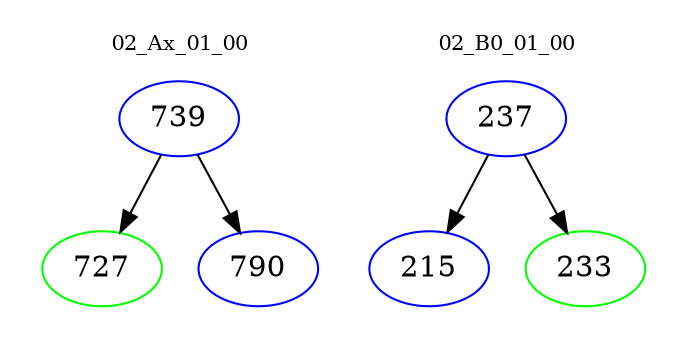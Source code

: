 digraph{
subgraph cluster_0 {
color = white
label = "02_Ax_01_00";
fontsize=10;
T0_739 [label="739", color="blue"]
T0_739 -> T0_727 [color="black"]
T0_727 [label="727", color="green"]
T0_739 -> T0_790 [color="black"]
T0_790 [label="790", color="blue"]
}
subgraph cluster_1 {
color = white
label = "02_B0_01_00";
fontsize=10;
T1_237 [label="237", color="blue"]
T1_237 -> T1_215 [color="black"]
T1_215 [label="215", color="blue"]
T1_237 -> T1_233 [color="black"]
T1_233 [label="233", color="green"]
}
}
